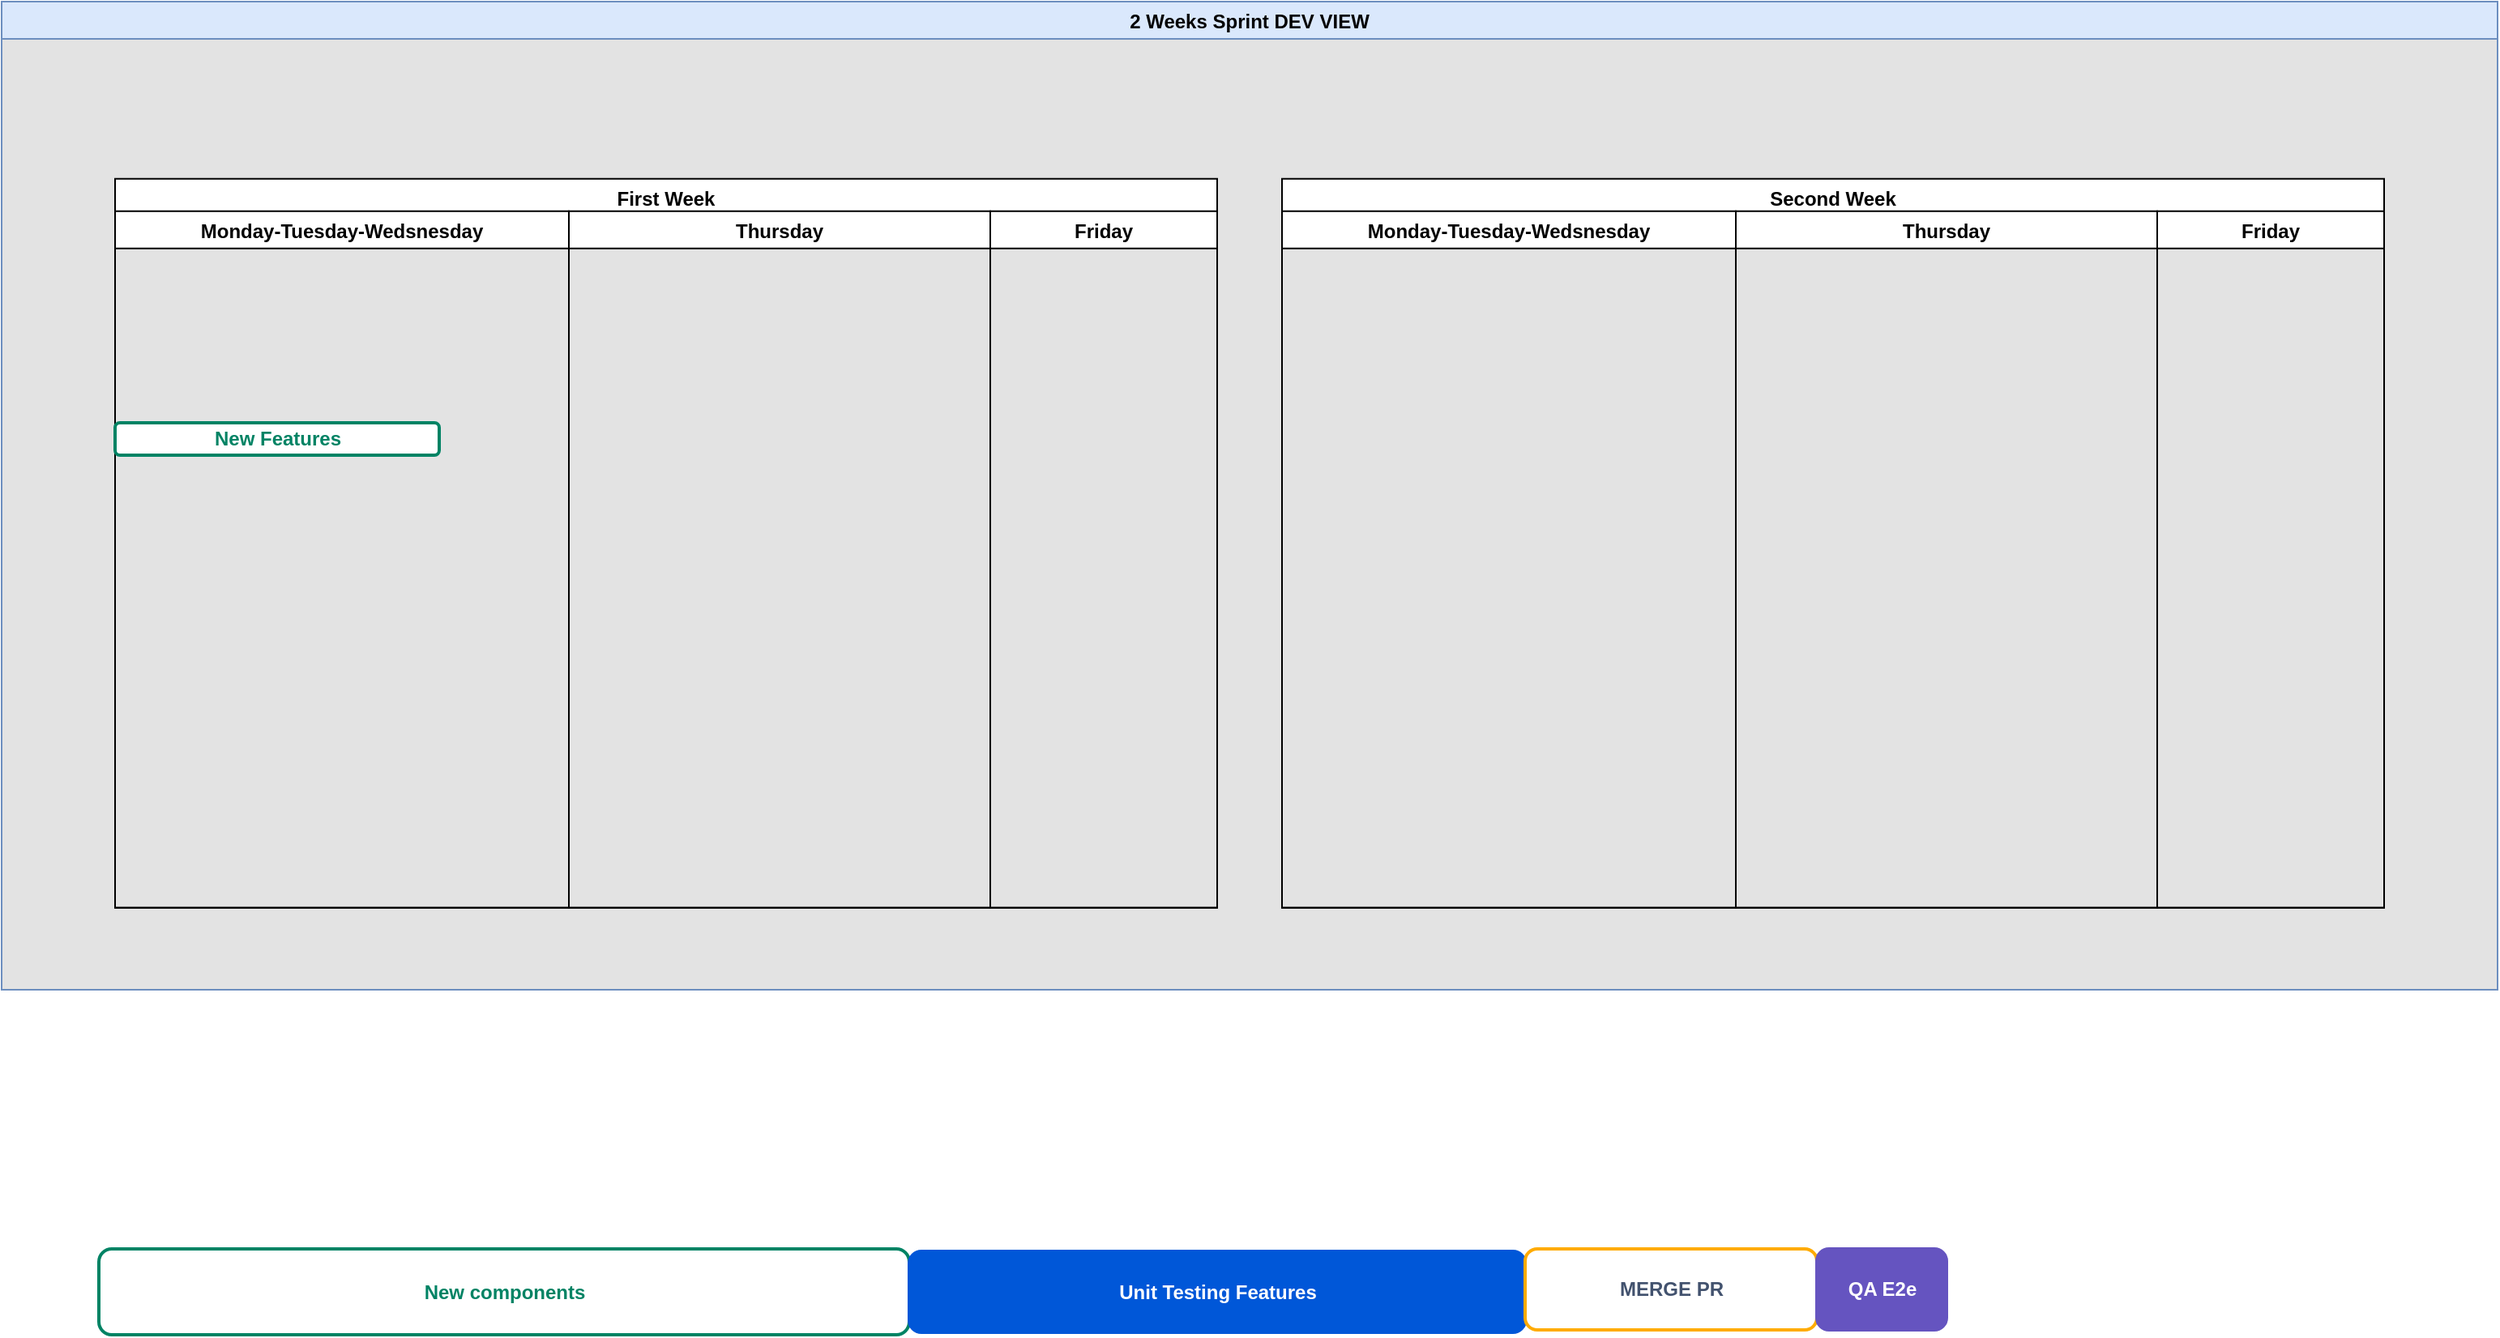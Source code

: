 <mxfile version="17.4.5" type="github">
  <diagram id="5q4YxLaBeibkHT9I8YBr" name="Page-1">
    <mxGraphModel dx="2675" dy="2151" grid="1" gridSize="10" guides="1" tooltips="1" connect="1" arrows="1" fold="1" page="1" pageScale="1" pageWidth="850" pageHeight="1100" math="0" shadow="0">
      <root>
        <mxCell id="0" />
        <mxCell id="1" parent="0" />
        <mxCell id="SYEr-NdiUXQroPyqY3gl-1" value="2 Weeks Sprint DEV VIEW" style="swimlane;fillColor=#dae8fc;strokeColor=#6c8ebf;swimlaneFillColor=#E3E3E3;" vertex="1" parent="1">
          <mxGeometry x="-580" y="-60" width="1540" height="610" as="geometry" />
        </mxCell>
        <mxCell id="SYEr-NdiUXQroPyqY3gl-2" value="First Week" style="swimlane;resizable=0;" vertex="1" parent="SYEr-NdiUXQroPyqY3gl-1">
          <mxGeometry x="70" y="109.41" width="680" height="450" as="geometry" />
        </mxCell>
        <mxCell id="SYEr-NdiUXQroPyqY3gl-11" value="Friday" style="swimlane;" vertex="1" parent="SYEr-NdiUXQroPyqY3gl-2">
          <mxGeometry x="540" y="20" width="140" height="430" as="geometry" />
        </mxCell>
        <mxCell id="SYEr-NdiUXQroPyqY3gl-12" value="Monday-Tuesday-Wedsnesday" style="swimlane;" vertex="1" parent="SYEr-NdiUXQroPyqY3gl-2">
          <mxGeometry y="20" width="280" height="430" as="geometry" />
        </mxCell>
        <mxCell id="SYEr-NdiUXQroPyqY3gl-42" value="New Features" style="dashed=0;html=1;rounded=1;strokeColor=#008364;fontSize=12;align=center;fontStyle=1;strokeWidth=2;fontColor=#008364" vertex="1" parent="SYEr-NdiUXQroPyqY3gl-12">
          <mxGeometry y="130.59" width="200" height="20" as="geometry" />
        </mxCell>
        <mxCell id="SYEr-NdiUXQroPyqY3gl-13" value="Thursday" style="swimlane;" vertex="1" parent="SYEr-NdiUXQroPyqY3gl-2">
          <mxGeometry x="280" y="20" width="260" height="430" as="geometry" />
        </mxCell>
        <mxCell id="SYEr-NdiUXQroPyqY3gl-14" value="Second Week" style="swimlane;" vertex="1" parent="SYEr-NdiUXQroPyqY3gl-1">
          <mxGeometry x="790" y="109.41" width="680" height="450" as="geometry" />
        </mxCell>
        <mxCell id="SYEr-NdiUXQroPyqY3gl-15" value="Friday" style="swimlane;" vertex="1" parent="SYEr-NdiUXQroPyqY3gl-14">
          <mxGeometry x="540" y="20" width="140" height="430" as="geometry" />
        </mxCell>
        <mxCell id="SYEr-NdiUXQroPyqY3gl-16" value="Monday-Tuesday-Wedsnesday" style="swimlane;" vertex="1" parent="SYEr-NdiUXQroPyqY3gl-14">
          <mxGeometry y="20" width="280" height="430" as="geometry" />
        </mxCell>
        <mxCell id="SYEr-NdiUXQroPyqY3gl-17" value="Thursday" style="swimlane;" vertex="1" parent="SYEr-NdiUXQroPyqY3gl-14">
          <mxGeometry x="280" y="20" width="260" height="430" as="geometry" />
        </mxCell>
        <mxCell id="SYEr-NdiUXQroPyqY3gl-31" value="New components" style="dashed=0;html=1;rounded=1;strokeColor=#008364;fontSize=12;align=center;fontStyle=1;strokeWidth=2;fontColor=#008364" vertex="1" parent="1">
          <mxGeometry x="-520" y="710" width="500" height="53" as="geometry" />
        </mxCell>
        <mxCell id="SYEr-NdiUXQroPyqY3gl-43" value="Unit Testing Features" style="dashed=0;html=1;rounded=1;fillColor=#0057D8;strokeColor=#0057D8;fontSize=12;align=center;fontStyle=1;strokeWidth=2;fontColor=#ffffff" vertex="1" parent="1">
          <mxGeometry x="-20" y="711.5" width="380" height="50" as="geometry" />
        </mxCell>
        <mxCell id="SYEr-NdiUXQroPyqY3gl-44" value="MERGE PR" style="dashed=0;html=1;rounded=1;strokeColor=#FFAB00;fontSize=12;align=center;fontStyle=1;strokeWidth=2;fontColor=#42526E" vertex="1" parent="1">
          <mxGeometry x="360" y="710" width="180" height="50" as="geometry" />
        </mxCell>
        <mxCell id="SYEr-NdiUXQroPyqY3gl-53" value="QA E2e" style="dashed=0;html=1;rounded=1;fillColor=#6554C0;strokeColor=#6554C0;fontSize=12;align=center;fontStyle=1;strokeWidth=2;fontColor=#ffffff" vertex="1" parent="1">
          <mxGeometry x="540" y="710" width="80" height="50" as="geometry" />
        </mxCell>
      </root>
    </mxGraphModel>
  </diagram>
</mxfile>
